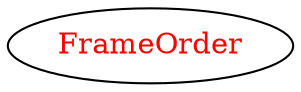 digraph dependencyGraph {
 concentrate=true;
 ranksep="2.0";
 rankdir="LR"; 
 splines="ortho";
"FrameOrder" [fontcolor="red"];
}